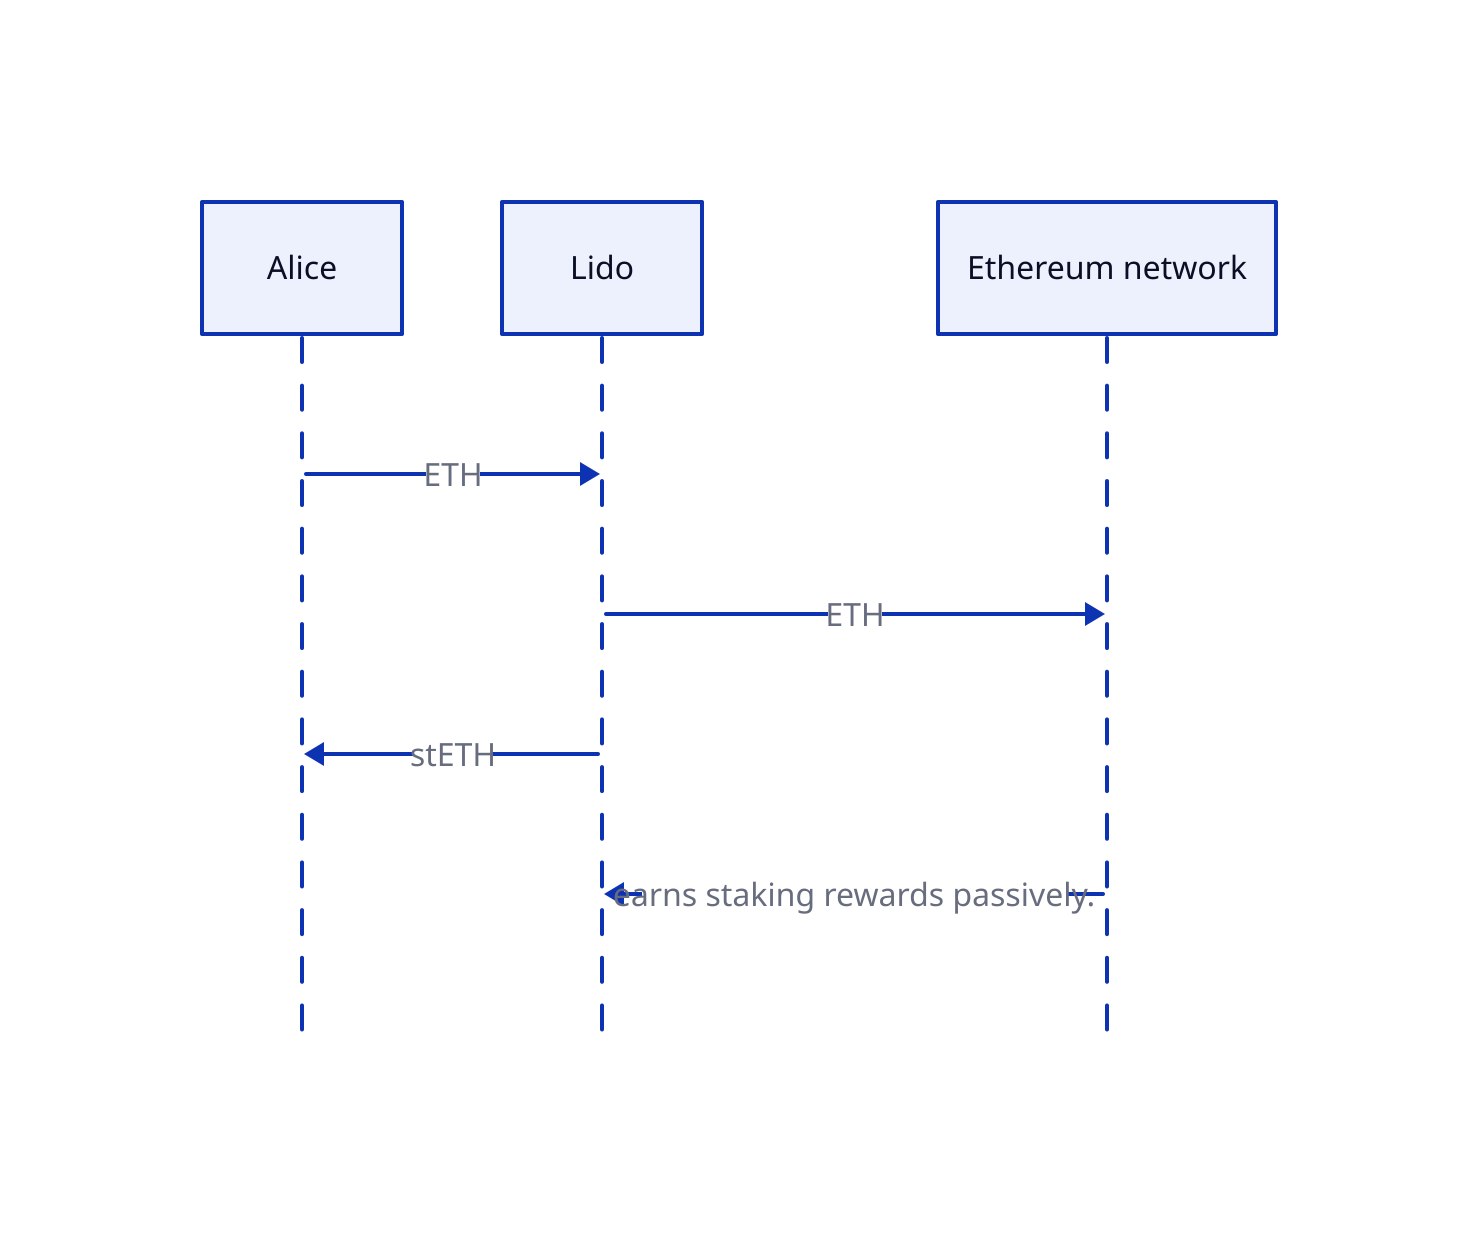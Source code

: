shape: sequence_diagram
Alice -> Lido : ETH
Lido -> Ethereum network:ETH
Lido->Alice:stETH
Ethereum network -> Lido:earns staking rewards passively.